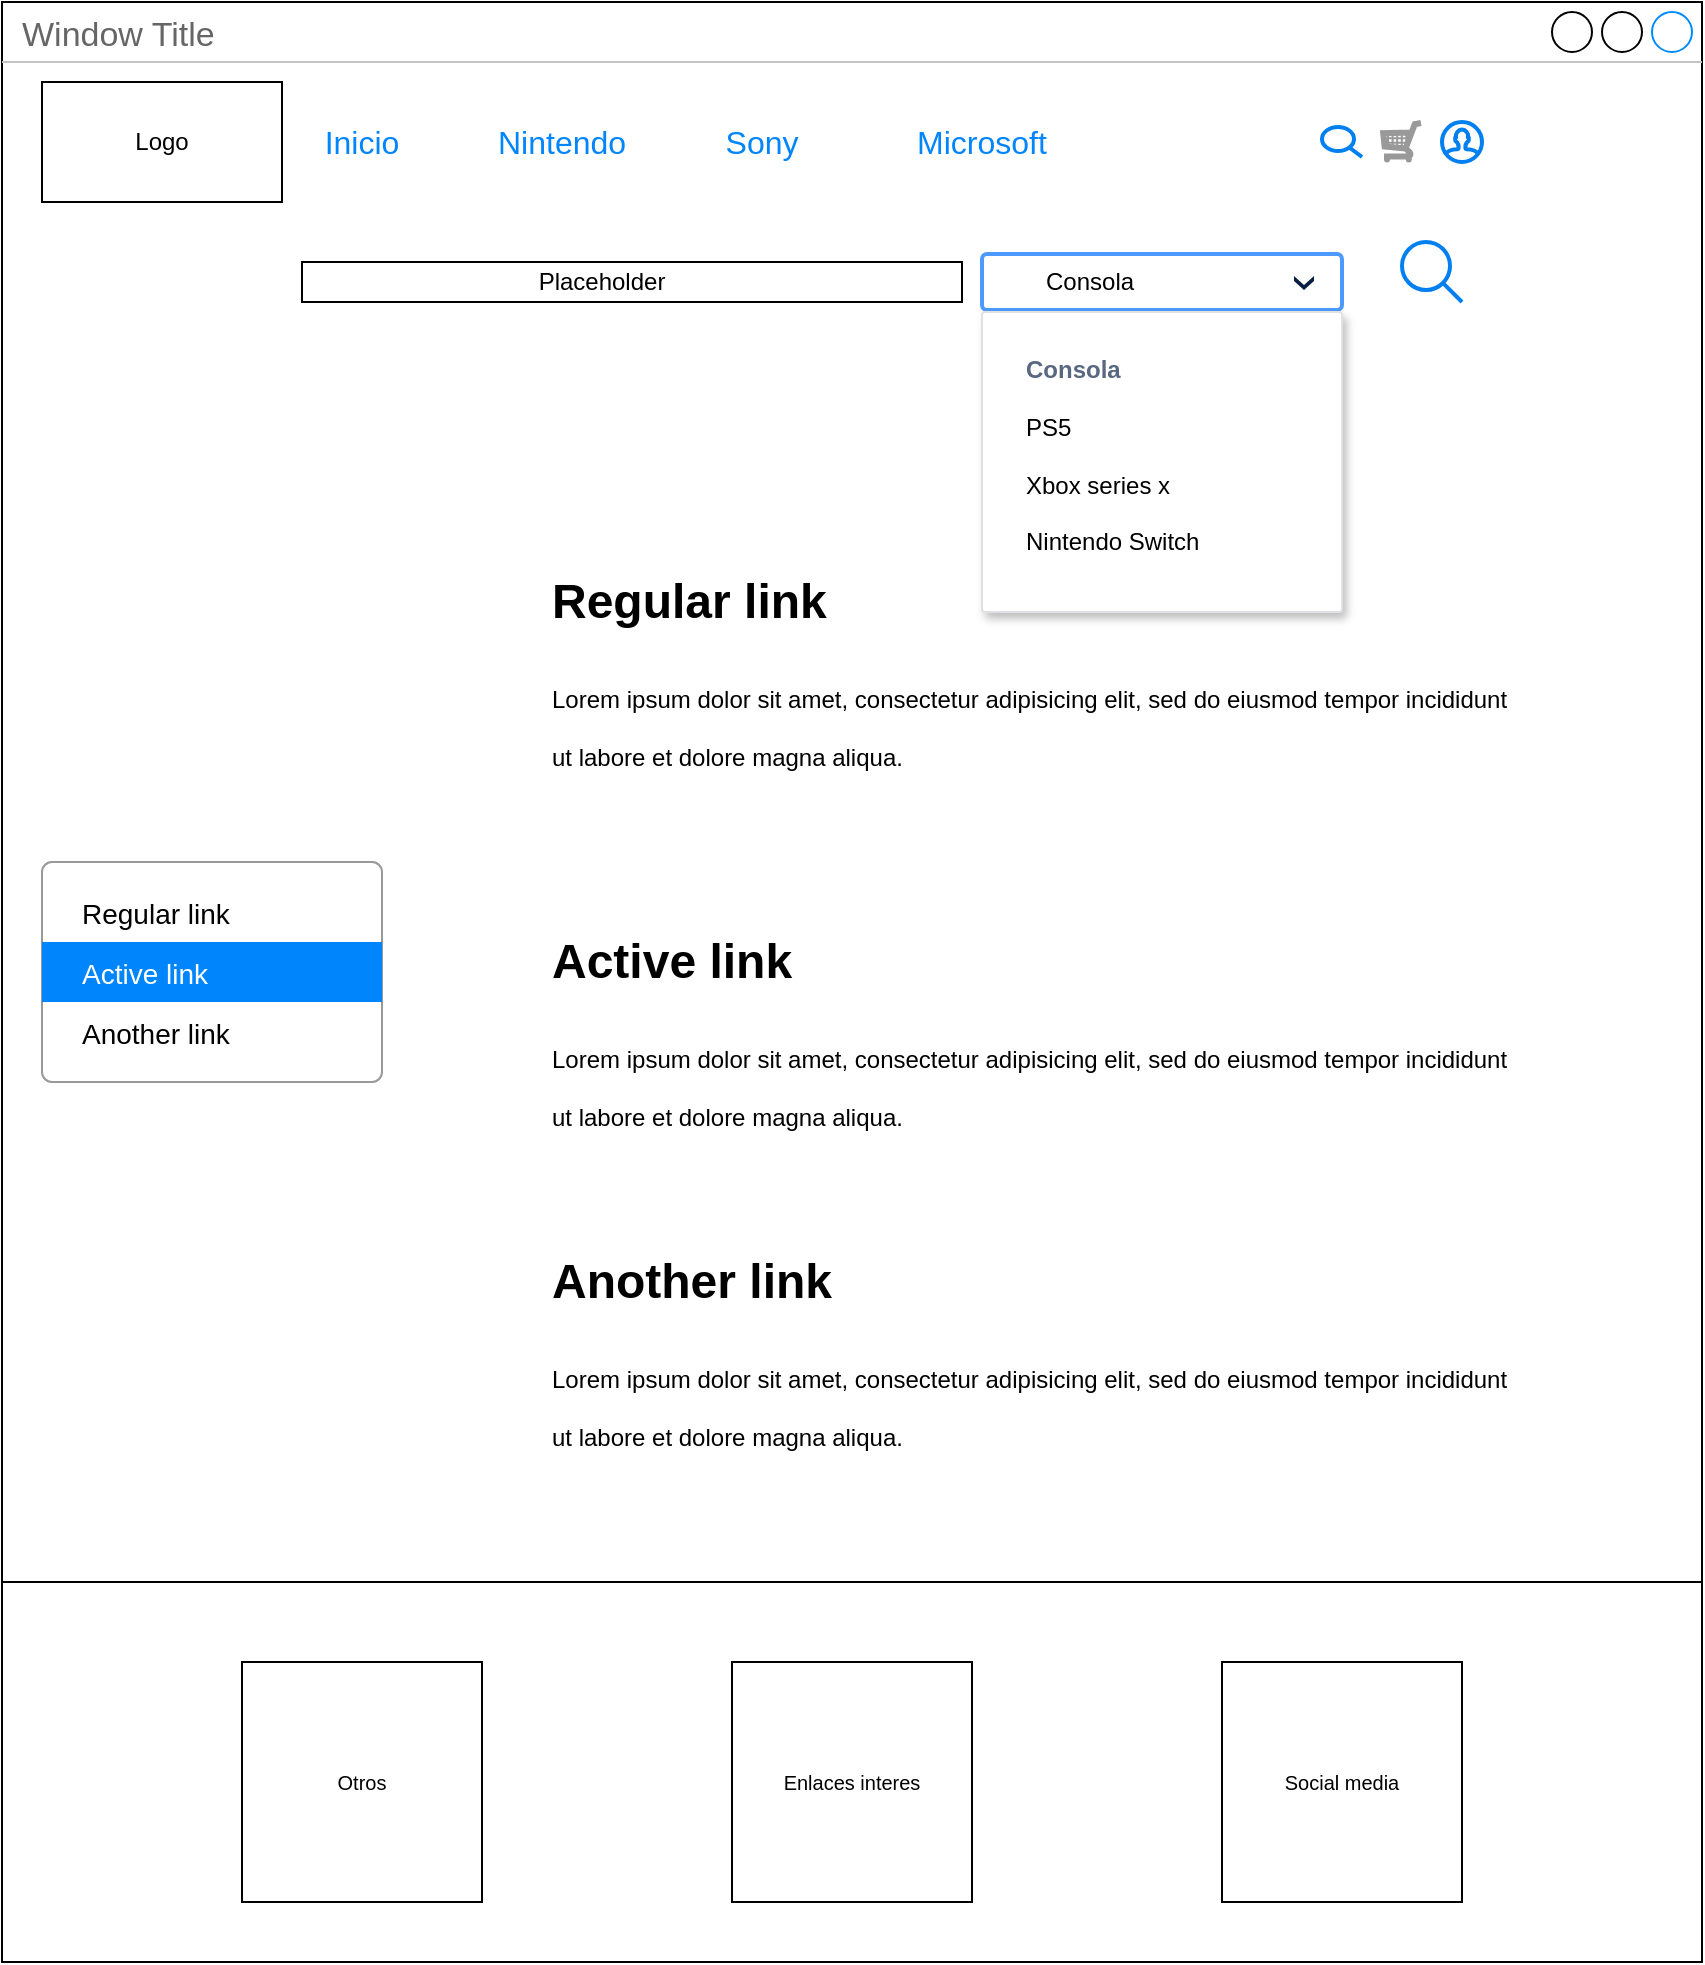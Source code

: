 <mxfile version="20.3.0" type="device"><diagram id="ipE72uOqHhavRKbQOsnS" name="Page-1"><mxGraphModel dx="1102" dy="872" grid="1" gridSize="10" guides="1" tooltips="1" connect="1" arrows="1" fold="1" page="1" pageScale="1" pageWidth="850" pageHeight="1400" math="0" shadow="0"><root><mxCell id="0"/><mxCell id="1" parent="0"/><mxCell id="qm1aN3_mfW1UdgdoAGLj-1" value="Window Title" style="strokeWidth=1;shadow=0;dashed=0;align=center;html=1;shape=mxgraph.mockup.containers.window;align=left;verticalAlign=top;spacingLeft=8;strokeColor2=#008cff;strokeColor3=#c4c4c4;fontColor=#666666;mainText=;fontSize=17;labelBackgroundColor=none;" vertex="1" parent="1"><mxGeometry x="40" y="80" width="850" height="680" as="geometry"/></mxCell><mxCell id="qm1aN3_mfW1UdgdoAGLj-3" value="Window Title" style="strokeWidth=1;shadow=0;dashed=0;align=center;html=1;shape=mxgraph.mockup.containers.window;align=left;verticalAlign=top;spacingLeft=8;strokeColor2=#008cff;strokeColor3=#c4c4c4;fontColor=#666666;mainText=;fontSize=17;labelBackgroundColor=none;" vertex="1" parent="1"><mxGeometry x="40" y="80" width="850" height="980" as="geometry"/></mxCell><mxCell id="qm1aN3_mfW1UdgdoAGLj-4" value="" style="verticalLabelPosition=bottom;shadow=0;dashed=0;align=center;html=1;verticalAlign=top;strokeWidth=1;shape=mxgraph.mockup.misc.shoppingCart;strokeColor=#999999;" vertex="1" parent="1"><mxGeometry x="730" y="140" width="20" height="20" as="geometry"/></mxCell><mxCell id="qm1aN3_mfW1UdgdoAGLj-5" value="" style="html=1;verticalLabelPosition=bottom;align=center;labelBackgroundColor=#ffffff;verticalAlign=top;strokeWidth=2;strokeColor=#0080F0;shadow=0;dashed=0;shape=mxgraph.ios7.icons.user;" vertex="1" parent="1"><mxGeometry x="760" y="140" width="20" height="20" as="geometry"/></mxCell><mxCell id="qm1aN3_mfW1UdgdoAGLj-6" value="Logo" style="rounded=0;whiteSpace=wrap;html=1;" vertex="1" parent="1"><mxGeometry x="60" y="120" width="120" height="60" as="geometry"/></mxCell><mxCell id="qm1aN3_mfW1UdgdoAGLj-7" value="" style="html=1;verticalLabelPosition=bottom;align=center;labelBackgroundColor=#ffffff;verticalAlign=top;strokeWidth=2;strokeColor=#0080F0;shadow=0;dashed=0;shape=mxgraph.ios7.icons.looking_glass;" vertex="1" parent="1"><mxGeometry x="700" y="142.5" width="20" height="15" as="geometry"/></mxCell><mxCell id="qm1aN3_mfW1UdgdoAGLj-8" value="Inicio" style="html=1;shadow=0;dashed=0;shape=mxgraph.bootstrap.rrect;rSize=5;strokeColor=none;strokeWidth=1;fillColor=none;fontColor=#0085FC;whiteSpace=wrap;align=center;verticalAlign=middle;spacingLeft=0;fontStyle=0;fontSize=16;spacing=5;" vertex="1" parent="1"><mxGeometry x="190" y="130" width="60" height="40" as="geometry"/></mxCell><mxCell id="qm1aN3_mfW1UdgdoAGLj-9" value="Nintendo" style="html=1;shadow=0;dashed=0;shape=mxgraph.bootstrap.rrect;rSize=5;strokeColor=none;strokeWidth=1;fillColor=none;fontColor=#0085FC;whiteSpace=wrap;align=center;verticalAlign=middle;spacingLeft=0;fontStyle=0;fontSize=16;spacing=5;" vertex="1" parent="1"><mxGeometry x="290" y="130" width="60" height="40" as="geometry"/></mxCell><mxCell id="qm1aN3_mfW1UdgdoAGLj-10" value="Sony" style="html=1;shadow=0;dashed=0;shape=mxgraph.bootstrap.rrect;rSize=5;strokeColor=none;strokeWidth=1;fillColor=none;fontColor=#0085FC;whiteSpace=wrap;align=center;verticalAlign=middle;spacingLeft=0;fontStyle=0;fontSize=16;spacing=5;" vertex="1" parent="1"><mxGeometry x="390" y="130" width="60" height="40" as="geometry"/></mxCell><mxCell id="qm1aN3_mfW1UdgdoAGLj-11" value="Microsoft" style="html=1;shadow=0;dashed=0;shape=mxgraph.bootstrap.rrect;rSize=5;strokeColor=none;strokeWidth=1;fillColor=none;fontColor=#0085FC;whiteSpace=wrap;align=center;verticalAlign=middle;spacingLeft=0;fontStyle=0;fontSize=16;spacing=5;" vertex="1" parent="1"><mxGeometry x="500" y="130" width="60" height="40" as="geometry"/></mxCell><mxCell id="qm1aN3_mfW1UdgdoAGLj-13" value="" style="html=1;verticalLabelPosition=bottom;align=center;labelBackgroundColor=#ffffff;verticalAlign=top;strokeWidth=2;strokeColor=#0080F0;shadow=0;dashed=0;shape=mxgraph.ios7.icons.looking_glass;" vertex="1" parent="1"><mxGeometry x="740" y="200" width="30" height="30" as="geometry"/></mxCell><mxCell id="qm1aN3_mfW1UdgdoAGLj-14" value="Consola" style="rounded=1;arcSize=9;fillColor=#ffffff;strokeColor=#4C9AFF;html=1;strokeWidth=2;spacingLeft=30;fontColor=#000000;align=left" vertex="1" parent="1"><mxGeometry x="530" y="206" width="180" height="28" as="geometry"/></mxCell><mxCell id="qm1aN3_mfW1UdgdoAGLj-15" value="" style="shape=step;whiteSpace=wrap;html=1;rounded=0;strokeColor=none;strokeWidth=2;fillColor=#0A1E43;gradientColor=none;fontFamily=Verdana;fontSize=14;fontColor=#000000;align=left;direction=south;size=0.65;" vertex="1" parent="qm1aN3_mfW1UdgdoAGLj-14"><mxGeometry x="1" y="0.5" width="10" height="7" relative="1" as="geometry"><mxPoint x="-24" y="-3" as="offset"/></mxGeometry></mxCell><mxCell id="qm1aN3_mfW1UdgdoAGLj-16" value="&lt;font color=&quot;#596780&quot;&gt;&lt;b&gt;Consola&lt;br&gt;&lt;/b&gt;&lt;/font&gt;&lt;br&gt;&lt;div&gt;&lt;div&gt;PS5&lt;/div&gt;&lt;br&gt;&lt;div&gt;Xbox series x&lt;/div&gt;&lt;br&gt;&lt;div&gt;Nintendo Switch&lt;/div&gt;&lt;div&gt;&lt;br&gt;&lt;/div&gt;&lt;/div&gt;" style="html=1;rounded=1;fillColor=#ffffff;strokeColor=#DFE1E5;fontSize=12;align=left;fontColor=#000000;shadow=1;arcSize=1;whiteSpace=wrap;spacing=2;verticalAlign=top;fontStyle=0;spacingLeft=20;spacingTop=15;" vertex="1" parent="1"><mxGeometry x="530" y="235" width="180" height="150" as="geometry"/></mxCell><mxCell id="qm1aN3_mfW1UdgdoAGLj-17" value="" style="rounded=0;whiteSpace=wrap;html=1;" vertex="1" parent="1"><mxGeometry x="190" y="210" width="330" height="20" as="geometry"/></mxCell><mxCell id="qm1aN3_mfW1UdgdoAGLj-20" value="" style="html=1;shadow=0;dashed=0;shape=mxgraph.bootstrap.rrect;rSize=5;fillColor=#ffffff;strokeColor=#999999;" vertex="1" parent="1"><mxGeometry x="60" y="510" width="170" height="110" as="geometry"/></mxCell><mxCell id="qm1aN3_mfW1UdgdoAGLj-21" value="Regular link" style="fillColor=none;strokeColor=none;align=left;spacing=20;fontSize=14;" vertex="1" parent="qm1aN3_mfW1UdgdoAGLj-20"><mxGeometry width="170" height="30" relative="1" as="geometry"><mxPoint y="10" as="offset"/></mxGeometry></mxCell><mxCell id="qm1aN3_mfW1UdgdoAGLj-22" value="Active link" style="fillColor=#0085FC;strokeColor=none;fontColor=#ffffff;align=left;spacing=20;fontSize=14;sketch=0;" vertex="1" parent="qm1aN3_mfW1UdgdoAGLj-20"><mxGeometry width="170" height="30" relative="1" as="geometry"><mxPoint y="40" as="offset"/></mxGeometry></mxCell><mxCell id="qm1aN3_mfW1UdgdoAGLj-23" value="Another link" style="fillColor=none;strokeColor=none;align=left;spacing=20;fontSize=14;" vertex="1" parent="qm1aN3_mfW1UdgdoAGLj-20"><mxGeometry width="170" height="30" relative="1" as="geometry"><mxPoint y="70" as="offset"/></mxGeometry></mxCell><mxCell id="qm1aN3_mfW1UdgdoAGLj-24" value="&lt;h1&gt;&lt;span style=&quot;background-color: initial;&quot;&gt;Regular link&lt;/span&gt;&lt;/h1&gt;&lt;h1&gt;&lt;span style=&quot;background-color: initial; font-size: 12px; font-weight: normal;&quot;&gt;Lorem ipsum dolor sit amet, consectetur adipisicing elit, sed do eiusmod tempor incididunt ut labore et dolore magna aliqua.&lt;/span&gt;&lt;br&gt;&lt;/h1&gt;" style="text;html=1;strokeColor=none;fillColor=none;spacing=5;spacingTop=-20;whiteSpace=wrap;overflow=hidden;rounded=0;" vertex="1" parent="1"><mxGeometry x="310" y="360" width="490" height="120" as="geometry"/></mxCell><mxCell id="qm1aN3_mfW1UdgdoAGLj-25" value="" style="rounded=0;whiteSpace=wrap;html=1;" vertex="1" parent="1"><mxGeometry x="190" y="210" width="330" height="20" as="geometry"/></mxCell><mxCell id="qm1aN3_mfW1UdgdoAGLj-26" value="&lt;h1&gt;&lt;span style=&quot;background-color: initial;&quot;&gt;Active link&lt;/span&gt;&lt;/h1&gt;&lt;h1&gt;&lt;span style=&quot;background-color: initial; font-size: 12px; font-weight: normal;&quot;&gt;Lorem ipsum dolor sit amet, consectetur adipisicing elit, sed do eiusmod tempor incididunt ut labore et dolore magna aliqua.&lt;/span&gt;&lt;br&gt;&lt;/h1&gt;" style="text;html=1;strokeColor=none;fillColor=none;spacing=5;spacingTop=-20;whiteSpace=wrap;overflow=hidden;rounded=0;" vertex="1" parent="1"><mxGeometry x="310" y="540" width="490" height="120" as="geometry"/></mxCell><mxCell id="qm1aN3_mfW1UdgdoAGLj-27" value="&lt;h1&gt;&lt;span style=&quot;background-color: initial;&quot;&gt;Another link&lt;/span&gt;&lt;/h1&gt;&lt;h1&gt;&lt;span style=&quot;background-color: initial; font-size: 12px; font-weight: normal;&quot;&gt;Lorem ipsum dolor sit amet, consectetur adipisicing elit, sed do eiusmod tempor incididunt ut labore et dolore magna aliqua.&lt;/span&gt;&lt;br&gt;&lt;/h1&gt;" style="text;html=1;strokeColor=none;fillColor=none;spacing=5;spacingTop=-20;whiteSpace=wrap;overflow=hidden;rounded=0;" vertex="1" parent="1"><mxGeometry x="310" y="700" width="490" height="120" as="geometry"/></mxCell><mxCell id="qm1aN3_mfW1UdgdoAGLj-29" value="" style="rounded=0;whiteSpace=wrap;html=1;fontSize=10;" vertex="1" parent="1"><mxGeometry x="40" y="870" width="850" height="190" as="geometry"/></mxCell><mxCell id="qm1aN3_mfW1UdgdoAGLj-30" value="Otros" style="rounded=0;whiteSpace=wrap;html=1;fontSize=10;" vertex="1" parent="1"><mxGeometry x="160" y="910" width="120" height="120" as="geometry"/></mxCell><mxCell id="qm1aN3_mfW1UdgdoAGLj-31" value="Enlaces interes" style="rounded=0;whiteSpace=wrap;html=1;fontSize=10;" vertex="1" parent="1"><mxGeometry x="405" y="910" width="120" height="120" as="geometry"/></mxCell><mxCell id="qm1aN3_mfW1UdgdoAGLj-32" value="Social media" style="rounded=0;whiteSpace=wrap;html=1;fontSize=10;" vertex="1" parent="1"><mxGeometry x="650" y="910" width="120" height="120" as="geometry"/></mxCell><mxCell id="qm1aN3_mfW1UdgdoAGLj-12" value="Placeholder" style="text;html=1;strokeColor=none;fillColor=none;align=center;verticalAlign=middle;whiteSpace=wrap;rounded=0;" vertex="1" parent="1"><mxGeometry x="170" y="205" width="340" height="30" as="geometry"/></mxCell></root></mxGraphModel></diagram></mxfile>